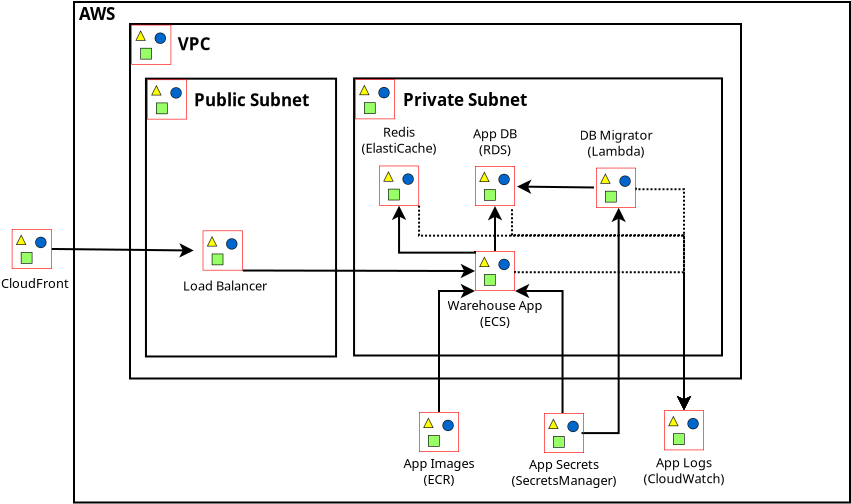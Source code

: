 <?xml version="1.0" encoding="UTF-8"?>
<dia:diagram xmlns:dia="http://www.lysator.liu.se/~alla/dia/">
  <dia:layer name="Background" visible="true" active="true">
    <dia:group>
      <dia:object type="Standard - Box" version="0" id="O0">
        <dia:attribute name="obj_pos">
          <dia:point val="14.847,-66.545"/>
        </dia:attribute>
        <dia:attribute name="obj_bb">
          <dia:rectangle val="14.797,-66.595;53.697,-41.47"/>
        </dia:attribute>
        <dia:attribute name="elem_corner">
          <dia:point val="14.847,-66.545"/>
        </dia:attribute>
        <dia:attribute name="elem_width">
          <dia:real val="38.8"/>
        </dia:attribute>
        <dia:attribute name="elem_height">
          <dia:real val="25.025"/>
        </dia:attribute>
        <dia:attribute name="show_background">
          <dia:boolean val="true"/>
        </dia:attribute>
      </dia:object>
      <dia:object type="Standard - Text" version="1" id="O1">
        <dia:attribute name="obj_pos">
          <dia:point val="15.097,-65.645"/>
        </dia:attribute>
        <dia:attribute name="obj_bb">
          <dia:rectangle val="15.097,-66.493;17.085,-65.47"/>
        </dia:attribute>
        <dia:attribute name="text">
          <dia:composite type="text">
            <dia:attribute name="string">
              <dia:string>#AWS#</dia:string>
            </dia:attribute>
            <dia:attribute name="font">
              <dia:font family="sans" style="80" name="Helvetica-Bold"/>
            </dia:attribute>
            <dia:attribute name="height">
              <dia:real val="1.058"/>
            </dia:attribute>
            <dia:attribute name="pos">
              <dia:point val="15.097,-65.645"/>
            </dia:attribute>
            <dia:attribute name="color">
              <dia:color val="#000000"/>
            </dia:attribute>
            <dia:attribute name="alignment">
              <dia:enum val="0"/>
            </dia:attribute>
          </dia:composite>
        </dia:attribute>
        <dia:attribute name="valign">
          <dia:enum val="3"/>
        </dia:attribute>
      </dia:object>
    </dia:group>
    <dia:group>
      <dia:object type="Standard - Box" version="0" id="O2">
        <dia:attribute name="obj_pos">
          <dia:point val="17.647,-65.445"/>
        </dia:attribute>
        <dia:attribute name="obj_bb">
          <dia:rectangle val="17.597,-65.495;48.247,-47.67"/>
        </dia:attribute>
        <dia:attribute name="elem_corner">
          <dia:point val="17.647,-65.445"/>
        </dia:attribute>
        <dia:attribute name="elem_width">
          <dia:real val="30.55"/>
        </dia:attribute>
        <dia:attribute name="elem_height">
          <dia:real val="17.725"/>
        </dia:attribute>
        <dia:attribute name="show_background">
          <dia:boolean val="true"/>
        </dia:attribute>
      </dia:object>
      <dia:group>
        <dia:object type="Standard - Image" version="0" id="O3">
          <dia:attribute name="obj_pos">
            <dia:point val="17.709,-65.407"/>
          </dia:attribute>
          <dia:attribute name="obj_bb">
            <dia:rectangle val="17.659,-65.457;19.759,-63.357"/>
          </dia:attribute>
          <dia:attribute name="elem_corner">
            <dia:point val="17.709,-65.407"/>
          </dia:attribute>
          <dia:attribute name="elem_width">
            <dia:real val="2"/>
          </dia:attribute>
          <dia:attribute name="elem_height">
            <dia:real val="2"/>
          </dia:attribute>
          <dia:attribute name="draw_border">
            <dia:boolean val="false"/>
          </dia:attribute>
          <dia:attribute name="keep_aspect">
            <dia:boolean val="true"/>
          </dia:attribute>
          <dia:attribute name="file">
            <dia:string>#Virtual-private-cloud-VPC_32.png#</dia:string>
          </dia:attribute>
        </dia:object>
        <dia:object type="Standard - Text" version="1" id="O4">
          <dia:attribute name="obj_pos">
            <dia:point val="20.034,-64.132"/>
          </dia:attribute>
          <dia:attribute name="obj_bb">
            <dia:rectangle val="20.034,-64.979;21.729,-63.957"/>
          </dia:attribute>
          <dia:attribute name="text">
            <dia:composite type="text">
              <dia:attribute name="string">
                <dia:string>#VPC#</dia:string>
              </dia:attribute>
              <dia:attribute name="font">
                <dia:font family="sans" style="80" name="Helvetica-Bold"/>
              </dia:attribute>
              <dia:attribute name="height">
                <dia:real val="1.058"/>
              </dia:attribute>
              <dia:attribute name="pos">
                <dia:point val="20.034,-64.132"/>
              </dia:attribute>
              <dia:attribute name="color">
                <dia:color val="#000000"/>
              </dia:attribute>
              <dia:attribute name="alignment">
                <dia:enum val="0"/>
              </dia:attribute>
            </dia:composite>
          </dia:attribute>
          <dia:attribute name="valign">
            <dia:enum val="3"/>
          </dia:attribute>
        </dia:object>
      </dia:group>
    </dia:group>
    <dia:object type="Standard - Text" version="1" id="O5">
      <dia:attribute name="obj_pos">
        <dia:point val="2.6,-5.6"/>
      </dia:attribute>
      <dia:attribute name="obj_bb">
        <dia:rectangle val="2.6,-6.24;2.6,-5.468"/>
      </dia:attribute>
      <dia:attribute name="text">
        <dia:composite type="text">
          <dia:attribute name="string">
            <dia:string>##</dia:string>
          </dia:attribute>
          <dia:attribute name="font">
            <dia:font family="sans" style="0" name="Helvetica"/>
          </dia:attribute>
          <dia:attribute name="height">
            <dia:real val="0.8"/>
          </dia:attribute>
          <dia:attribute name="pos">
            <dia:point val="2.6,-5.6"/>
          </dia:attribute>
          <dia:attribute name="color">
            <dia:color val="#000000"/>
          </dia:attribute>
          <dia:attribute name="alignment">
            <dia:enum val="0"/>
          </dia:attribute>
        </dia:composite>
      </dia:attribute>
      <dia:attribute name="valign">
        <dia:enum val="3"/>
      </dia:attribute>
    </dia:object>
    <dia:object type="Standard - Line" version="0" id="O6">
      <dia:attribute name="obj_pos">
        <dia:point val="35.897,-54.095"/>
      </dia:attribute>
      <dia:attribute name="obj_bb">
        <dia:rectangle val="35.535,-56.357;36.259,-54.045"/>
      </dia:attribute>
      <dia:attribute name="conn_endpoints">
        <dia:point val="35.897,-54.095"/>
        <dia:point val="35.897,-56.245"/>
      </dia:attribute>
      <dia:attribute name="numcp">
        <dia:int val="1"/>
      </dia:attribute>
      <dia:attribute name="end_arrow">
        <dia:enum val="22"/>
      </dia:attribute>
      <dia:attribute name="end_arrow_length">
        <dia:real val="0.5"/>
      </dia:attribute>
      <dia:attribute name="end_arrow_width">
        <dia:real val="0.5"/>
      </dia:attribute>
      <dia:connections>
        <dia:connection handle="0" to="O15" connection="1"/>
        <dia:connection handle="1" to="O34" connection="8"/>
      </dia:connections>
    </dia:object>
    <dia:object type="Flowchart - Box" version="0" id="O7">
      <dia:attribute name="obj_pos">
        <dia:point val="18.445,-62.712"/>
      </dia:attribute>
      <dia:attribute name="obj_bb">
        <dia:rectangle val="18.395,-62.761;28,-48.77"/>
      </dia:attribute>
      <dia:attribute name="elem_corner">
        <dia:point val="18.445,-62.712"/>
      </dia:attribute>
      <dia:attribute name="elem_width">
        <dia:real val="9.505"/>
      </dia:attribute>
      <dia:attribute name="elem_height">
        <dia:real val="13.891"/>
      </dia:attribute>
      <dia:attribute name="show_background">
        <dia:boolean val="true"/>
      </dia:attribute>
      <dia:attribute name="padding">
        <dia:real val="0.5"/>
      </dia:attribute>
      <dia:attribute name="text">
        <dia:composite type="text">
          <dia:attribute name="string">
            <dia:string>##</dia:string>
          </dia:attribute>
          <dia:attribute name="font">
            <dia:font family="sans" style="0" name="Helvetica"/>
          </dia:attribute>
          <dia:attribute name="height">
            <dia:real val="0.8"/>
          </dia:attribute>
          <dia:attribute name="pos">
            <dia:point val="23.197,-55.526"/>
          </dia:attribute>
          <dia:attribute name="color">
            <dia:color val="#000000"/>
          </dia:attribute>
          <dia:attribute name="alignment">
            <dia:enum val="1"/>
          </dia:attribute>
        </dia:composite>
      </dia:attribute>
    </dia:object>
    <dia:group>
      <dia:object type="Standard - Image" version="0" id="O8">
        <dia:attribute name="obj_pos">
          <dia:point val="18.497,-62.672"/>
        </dia:attribute>
        <dia:attribute name="obj_bb">
          <dia:rectangle val="18.447,-62.721;20.547,-60.621"/>
        </dia:attribute>
        <dia:attribute name="elem_corner">
          <dia:point val="18.497,-62.672"/>
        </dia:attribute>
        <dia:attribute name="elem_width">
          <dia:real val="2"/>
        </dia:attribute>
        <dia:attribute name="elem_height">
          <dia:real val="2"/>
        </dia:attribute>
        <dia:attribute name="draw_border">
          <dia:boolean val="false"/>
        </dia:attribute>
        <dia:attribute name="keep_aspect">
          <dia:boolean val="true"/>
        </dia:attribute>
        <dia:attribute name="file">
          <dia:string>#Public-subnet_32.png#</dia:string>
        </dia:attribute>
      </dia:object>
      <dia:object type="Standard - Text" version="1" id="O9">
        <dia:attribute name="obj_pos">
          <dia:point val="20.847,-61.335"/>
        </dia:attribute>
        <dia:attribute name="obj_bb">
          <dia:rectangle val="20.847,-62.183;26.7,-61.16"/>
        </dia:attribute>
        <dia:attribute name="text">
          <dia:composite type="text">
            <dia:attribute name="string">
              <dia:string>#Public Subnet#</dia:string>
            </dia:attribute>
            <dia:attribute name="font">
              <dia:font family="sans" style="80" name="Helvetica-Bold"/>
            </dia:attribute>
            <dia:attribute name="height">
              <dia:real val="1.058"/>
            </dia:attribute>
            <dia:attribute name="pos">
              <dia:point val="20.847,-61.335"/>
            </dia:attribute>
            <dia:attribute name="color">
              <dia:color val="#000000"/>
            </dia:attribute>
            <dia:attribute name="alignment">
              <dia:enum val="0"/>
            </dia:attribute>
          </dia:composite>
        </dia:attribute>
        <dia:attribute name="valign">
          <dia:enum val="3"/>
        </dia:attribute>
      </dia:object>
    </dia:group>
    <dia:object type="Flowchart - Box" version="0" id="O10">
      <dia:attribute name="obj_pos">
        <dia:point val="28.85,-62.725"/>
      </dia:attribute>
      <dia:attribute name="obj_bb">
        <dia:rectangle val="28.8,-62.775;47.297,-48.82"/>
      </dia:attribute>
      <dia:attribute name="elem_corner">
        <dia:point val="28.85,-62.725"/>
      </dia:attribute>
      <dia:attribute name="elem_width">
        <dia:real val="18.397"/>
      </dia:attribute>
      <dia:attribute name="elem_height">
        <dia:real val="13.855"/>
      </dia:attribute>
      <dia:attribute name="show_background">
        <dia:boolean val="true"/>
      </dia:attribute>
      <dia:attribute name="padding">
        <dia:real val="0.5"/>
      </dia:attribute>
      <dia:attribute name="text">
        <dia:composite type="text">
          <dia:attribute name="string">
            <dia:string>##</dia:string>
          </dia:attribute>
          <dia:attribute name="font">
            <dia:font family="sans" style="0" name="Helvetica"/>
          </dia:attribute>
          <dia:attribute name="height">
            <dia:real val="0.8"/>
          </dia:attribute>
          <dia:attribute name="pos">
            <dia:point val="38.049,-55.558"/>
          </dia:attribute>
          <dia:attribute name="color">
            <dia:color val="#000000"/>
          </dia:attribute>
          <dia:attribute name="alignment">
            <dia:enum val="1"/>
          </dia:attribute>
        </dia:composite>
      </dia:attribute>
    </dia:object>
    <dia:group>
      <dia:object type="Standard - Image" version="0" id="O11">
        <dia:attribute name="obj_pos">
          <dia:point val="28.895,-62.685"/>
        </dia:attribute>
        <dia:attribute name="obj_bb">
          <dia:rectangle val="28.845,-62.735;30.945,-60.635"/>
        </dia:attribute>
        <dia:attribute name="elem_corner">
          <dia:point val="28.895,-62.685"/>
        </dia:attribute>
        <dia:attribute name="elem_width">
          <dia:real val="2"/>
        </dia:attribute>
        <dia:attribute name="elem_height">
          <dia:real val="2"/>
        </dia:attribute>
        <dia:attribute name="draw_border">
          <dia:boolean val="false"/>
        </dia:attribute>
        <dia:attribute name="keep_aspect">
          <dia:boolean val="true"/>
        </dia:attribute>
        <dia:attribute name="file">
          <dia:string>#Private-subnet_32.png#</dia:string>
        </dia:attribute>
      </dia:object>
      <dia:object type="Standard - Text" version="1" id="O12">
        <dia:attribute name="obj_pos">
          <dia:point val="31.297,-61.349"/>
        </dia:attribute>
        <dia:attribute name="obj_bb">
          <dia:rectangle val="31.297,-62.197;37.59,-61.174"/>
        </dia:attribute>
        <dia:attribute name="text">
          <dia:composite type="text">
            <dia:attribute name="string">
              <dia:string>#Private Subnet#</dia:string>
            </dia:attribute>
            <dia:attribute name="font">
              <dia:font family="sans" style="80" name="Helvetica-Bold"/>
            </dia:attribute>
            <dia:attribute name="height">
              <dia:real val="1.058"/>
            </dia:attribute>
            <dia:attribute name="pos">
              <dia:point val="31.297,-61.349"/>
            </dia:attribute>
            <dia:attribute name="color">
              <dia:color val="#000000"/>
            </dia:attribute>
            <dia:attribute name="alignment">
              <dia:enum val="0"/>
            </dia:attribute>
          </dia:composite>
        </dia:attribute>
        <dia:attribute name="valign">
          <dia:enum val="3"/>
        </dia:attribute>
      </dia:object>
    </dia:group>
    <dia:group>
      <dia:object type="Standard - Image" version="0" id="O13">
        <dia:attribute name="obj_pos">
          <dia:point val="21.282,-55.12"/>
        </dia:attribute>
        <dia:attribute name="obj_bb">
          <dia:rectangle val="21.232,-55.17;23.332,-53.07"/>
        </dia:attribute>
        <dia:attribute name="elem_corner">
          <dia:point val="21.282,-55.12"/>
        </dia:attribute>
        <dia:attribute name="elem_width">
          <dia:real val="2"/>
        </dia:attribute>
        <dia:attribute name="elem_height">
          <dia:real val="2"/>
        </dia:attribute>
        <dia:attribute name="draw_border">
          <dia:boolean val="false"/>
        </dia:attribute>
        <dia:attribute name="keep_aspect">
          <dia:boolean val="true"/>
        </dia:attribute>
        <dia:attribute name="file">
          <dia:string>#Res_Elastic-Load-Balancing_Network-Load-Balancer_48.png#</dia:string>
        </dia:attribute>
      </dia:object>
      <dia:object type="Standard - Text" version="1" id="O14">
        <dia:attribute name="obj_pos">
          <dia:point val="20.297,-52.12"/>
        </dia:attribute>
        <dia:attribute name="obj_bb">
          <dia:rectangle val="20.297,-52.76;24.267,-51.988"/>
        </dia:attribute>
        <dia:attribute name="text">
          <dia:composite type="text">
            <dia:attribute name="string">
              <dia:string>#Load Balancer#</dia:string>
            </dia:attribute>
            <dia:attribute name="font">
              <dia:font family="sans" style="0" name="Helvetica"/>
            </dia:attribute>
            <dia:attribute name="height">
              <dia:real val="0.8"/>
            </dia:attribute>
            <dia:attribute name="pos">
              <dia:point val="20.297,-52.12"/>
            </dia:attribute>
            <dia:attribute name="color">
              <dia:color val="#000000"/>
            </dia:attribute>
            <dia:attribute name="alignment">
              <dia:enum val="0"/>
            </dia:attribute>
          </dia:composite>
        </dia:attribute>
        <dia:attribute name="valign">
          <dia:enum val="3"/>
        </dia:attribute>
      </dia:object>
    </dia:group>
    <dia:group>
      <dia:object type="Standard - Image" version="0" id="O15">
        <dia:attribute name="obj_pos">
          <dia:point val="34.897,-54.095"/>
        </dia:attribute>
        <dia:attribute name="obj_bb">
          <dia:rectangle val="34.847,-54.145;36.947,-52.045"/>
        </dia:attribute>
        <dia:attribute name="elem_corner">
          <dia:point val="34.897,-54.095"/>
        </dia:attribute>
        <dia:attribute name="elem_width">
          <dia:real val="2"/>
        </dia:attribute>
        <dia:attribute name="elem_height">
          <dia:real val="2"/>
        </dia:attribute>
        <dia:attribute name="draw_border">
          <dia:boolean val="false"/>
        </dia:attribute>
        <dia:attribute name="keep_aspect">
          <dia:boolean val="true"/>
        </dia:attribute>
        <dia:attribute name="file">
          <dia:string>#Arch_Amazon-Elastic-Container-Service_48.png#</dia:string>
        </dia:attribute>
      </dia:object>
      <dia:object type="Standard - Text" version="1" id="O16">
        <dia:attribute name="obj_pos">
          <dia:point val="35.897,-51.145"/>
        </dia:attribute>
        <dia:attribute name="obj_bb">
          <dia:rectangle val="33.667,-51.785;38.127,-50.213"/>
        </dia:attribute>
        <dia:attribute name="text">
          <dia:composite type="text">
            <dia:attribute name="string">
              <dia:string>#Warehouse App
(ECS)#</dia:string>
            </dia:attribute>
            <dia:attribute name="font">
              <dia:font family="sans" style="0" name="Helvetica"/>
            </dia:attribute>
            <dia:attribute name="height">
              <dia:real val="0.8"/>
            </dia:attribute>
            <dia:attribute name="pos">
              <dia:point val="35.897,-51.145"/>
            </dia:attribute>
            <dia:attribute name="color">
              <dia:color val="#000000"/>
            </dia:attribute>
            <dia:attribute name="alignment">
              <dia:enum val="1"/>
            </dia:attribute>
          </dia:composite>
        </dia:attribute>
        <dia:attribute name="valign">
          <dia:enum val="3"/>
        </dia:attribute>
      </dia:object>
    </dia:group>
    <dia:object type="Standard - ZigZagLine" version="1" id="O17">
      <dia:attribute name="obj_pos">
        <dia:point val="33.097,-46.045"/>
      </dia:attribute>
      <dia:attribute name="obj_bb">
        <dia:rectangle val="33.047,-52.457;35.009,-45.995"/>
      </dia:attribute>
      <dia:attribute name="orth_points">
        <dia:point val="33.097,-46.045"/>
        <dia:point val="33.097,-52.095"/>
        <dia:point val="34.897,-52.095"/>
        <dia:point val="34.897,-52.095"/>
      </dia:attribute>
      <dia:attribute name="orth_orient">
        <dia:enum val="1"/>
        <dia:enum val="0"/>
        <dia:enum val="1"/>
      </dia:attribute>
      <dia:attribute name="autorouting">
        <dia:boolean val="false"/>
      </dia:attribute>
      <dia:attribute name="end_arrow">
        <dia:enum val="22"/>
      </dia:attribute>
      <dia:attribute name="end_arrow_length">
        <dia:real val="0.5"/>
      </dia:attribute>
      <dia:attribute name="end_arrow_width">
        <dia:real val="0.5"/>
      </dia:attribute>
    </dia:object>
    <dia:object type="Standard - ZigZagLine" version="1" id="O18">
      <dia:attribute name="obj_pos">
        <dia:point val="39.274,-45.995"/>
      </dia:attribute>
      <dia:attribute name="obj_bb">
        <dia:rectangle val="36.285,-52.457;39.324,-45.945"/>
      </dia:attribute>
      <dia:attribute name="orth_points">
        <dia:point val="39.274,-45.995"/>
        <dia:point val="39.274,-52.095"/>
        <dia:point val="36.897,-52.095"/>
        <dia:point val="36.897,-52.095"/>
      </dia:attribute>
      <dia:attribute name="orth_orient">
        <dia:enum val="1"/>
        <dia:enum val="0"/>
        <dia:enum val="1"/>
      </dia:attribute>
      <dia:attribute name="autorouting">
        <dia:boolean val="false"/>
      </dia:attribute>
      <dia:attribute name="end_arrow">
        <dia:enum val="22"/>
      </dia:attribute>
      <dia:attribute name="end_arrow_length">
        <dia:real val="0.5"/>
      </dia:attribute>
      <dia:attribute name="end_arrow_width">
        <dia:real val="0.5"/>
      </dia:attribute>
    </dia:object>
    <dia:object type="Standard - Line" version="0" id="O19">
      <dia:attribute name="obj_pos">
        <dia:point val="23.282,-53.12"/>
      </dia:attribute>
      <dia:attribute name="obj_bb">
        <dia:rectangle val="23.232,-53.458;35.009,-52.735"/>
      </dia:attribute>
      <dia:attribute name="conn_endpoints">
        <dia:point val="23.282,-53.12"/>
        <dia:point val="34.897,-53.095"/>
      </dia:attribute>
      <dia:attribute name="numcp">
        <dia:int val="1"/>
      </dia:attribute>
      <dia:attribute name="end_arrow">
        <dia:enum val="22"/>
      </dia:attribute>
      <dia:attribute name="end_arrow_length">
        <dia:real val="0.5"/>
      </dia:attribute>
      <dia:attribute name="end_arrow_width">
        <dia:real val="0.5"/>
      </dia:attribute>
      <dia:connections>
        <dia:connection handle="0" to="O13" connection="7"/>
        <dia:connection handle="1" to="O15" connection="3"/>
      </dia:connections>
    </dia:object>
    <dia:group>
      <dia:object type="Standard - Image" version="0" id="O20">
        <dia:attribute name="obj_pos">
          <dia:point val="11.736,-55.195"/>
        </dia:attribute>
        <dia:attribute name="obj_bb">
          <dia:rectangle val="11.686,-55.245;13.786,-53.145"/>
        </dia:attribute>
        <dia:attribute name="elem_corner">
          <dia:point val="11.736,-55.195"/>
        </dia:attribute>
        <dia:attribute name="elem_width">
          <dia:real val="2"/>
        </dia:attribute>
        <dia:attribute name="elem_height">
          <dia:real val="2"/>
        </dia:attribute>
        <dia:attribute name="draw_border">
          <dia:boolean val="false"/>
        </dia:attribute>
        <dia:attribute name="keep_aspect">
          <dia:boolean val="true"/>
        </dia:attribute>
        <dia:attribute name="file">
          <dia:string>#Arch_Amazon-CloudFront_32.png#</dia:string>
        </dia:attribute>
      </dia:object>
      <dia:object type="Standard - Text" version="1" id="O21">
        <dia:attribute name="obj_pos">
          <dia:point val="11.197,-52.245"/>
        </dia:attribute>
        <dia:attribute name="obj_bb">
          <dia:rectangle val="11.197,-52.885;14.275,-52.113"/>
        </dia:attribute>
        <dia:attribute name="text">
          <dia:composite type="text">
            <dia:attribute name="string">
              <dia:string>#CloudFront#</dia:string>
            </dia:attribute>
            <dia:attribute name="font">
              <dia:font family="sans" style="0" name="Helvetica"/>
            </dia:attribute>
            <dia:attribute name="height">
              <dia:real val="0.8"/>
            </dia:attribute>
            <dia:attribute name="pos">
              <dia:point val="11.197,-52.245"/>
            </dia:attribute>
            <dia:attribute name="color">
              <dia:color val="#000000"/>
            </dia:attribute>
            <dia:attribute name="alignment">
              <dia:enum val="0"/>
            </dia:attribute>
          </dia:composite>
        </dia:attribute>
        <dia:attribute name="valign">
          <dia:enum val="3"/>
        </dia:attribute>
      </dia:object>
    </dia:group>
    <dia:object type="Standard - Line" version="0" id="O22">
      <dia:attribute name="obj_pos">
        <dia:point val="13.736,-54.195"/>
      </dia:attribute>
      <dia:attribute name="obj_bb">
        <dia:rectangle val="13.685,-54.489;20.944,-53.765"/>
      </dia:attribute>
      <dia:attribute name="conn_endpoints">
        <dia:point val="13.736,-54.195"/>
        <dia:point val="20.832,-54.12"/>
      </dia:attribute>
      <dia:attribute name="numcp">
        <dia:int val="1"/>
      </dia:attribute>
      <dia:attribute name="end_arrow">
        <dia:enum val="22"/>
      </dia:attribute>
      <dia:attribute name="end_arrow_length">
        <dia:real val="0.5"/>
      </dia:attribute>
      <dia:attribute name="end_arrow_width">
        <dia:real val="0.5"/>
      </dia:attribute>
    </dia:object>
    <dia:object type="Standard - Line" version="0" id="O23">
      <dia:attribute name="obj_pos">
        <dia:point val="40.847,-57.271"/>
      </dia:attribute>
      <dia:attribute name="obj_bb">
        <dia:rectangle val="36.885,-57.671;40.898,-56.948"/>
      </dia:attribute>
      <dia:attribute name="conn_endpoints">
        <dia:point val="40.847,-57.271"/>
        <dia:point val="36.997,-57.317"/>
      </dia:attribute>
      <dia:attribute name="numcp">
        <dia:int val="1"/>
      </dia:attribute>
      <dia:attribute name="end_arrow">
        <dia:enum val="22"/>
      </dia:attribute>
      <dia:attribute name="end_arrow_length">
        <dia:real val="0.5"/>
      </dia:attribute>
      <dia:attribute name="end_arrow_width">
        <dia:real val="0.5"/>
      </dia:attribute>
    </dia:object>
    <dia:object type="Standard - ZigZagLine" version="1" id="O24">
      <dia:attribute name="obj_pos">
        <dia:point val="40.274,-44.995"/>
      </dia:attribute>
      <dia:attribute name="obj_bb">
        <dia:rectangle val="40.224,-56.37;42.442,-44.94"/>
      </dia:attribute>
      <dia:attribute name="orth_points">
        <dia:point val="40.274,-44.995"/>
        <dia:point val="40.274,-44.99"/>
        <dia:point val="42.08,-44.99"/>
        <dia:point val="42.08,-56.258"/>
      </dia:attribute>
      <dia:attribute name="orth_orient">
        <dia:enum val="1"/>
        <dia:enum val="0"/>
        <dia:enum val="1"/>
      </dia:attribute>
      <dia:attribute name="autorouting">
        <dia:boolean val="false"/>
      </dia:attribute>
      <dia:attribute name="end_arrow">
        <dia:enum val="22"/>
      </dia:attribute>
      <dia:attribute name="end_arrow_length">
        <dia:real val="0.5"/>
      </dia:attribute>
      <dia:attribute name="end_arrow_width">
        <dia:real val="0.5"/>
      </dia:attribute>
    </dia:object>
    <dia:object type="Standard - Line" version="0" id="O25">
      <dia:attribute name="obj_pos">
        <dia:point val="35.897,-54.095"/>
      </dia:attribute>
      <dia:attribute name="obj_bb">
        <dia:rectangle val="35.535,-56.457;36.259,-54.045"/>
      </dia:attribute>
      <dia:attribute name="conn_endpoints">
        <dia:point val="35.897,-54.095"/>
        <dia:point val="35.897,-56.345"/>
      </dia:attribute>
      <dia:attribute name="numcp">
        <dia:int val="1"/>
      </dia:attribute>
      <dia:attribute name="end_arrow">
        <dia:enum val="22"/>
      </dia:attribute>
      <dia:attribute name="end_arrow_length">
        <dia:real val="0.5"/>
      </dia:attribute>
      <dia:attribute name="end_arrow_width">
        <dia:real val="0.5"/>
      </dia:attribute>
      <dia:connections>
        <dia:connection handle="1" to="O34" connection="6"/>
      </dia:connections>
    </dia:object>
    <dia:group>
      <dia:object type="Standard - Image" version="0" id="O26">
        <dia:attribute name="obj_pos">
          <dia:point val="44.347,-46.133"/>
        </dia:attribute>
        <dia:attribute name="obj_bb">
          <dia:rectangle val="44.297,-46.183;46.397,-44.083"/>
        </dia:attribute>
        <dia:attribute name="elem_corner">
          <dia:point val="44.347,-46.133"/>
        </dia:attribute>
        <dia:attribute name="elem_width">
          <dia:real val="2"/>
        </dia:attribute>
        <dia:attribute name="elem_height">
          <dia:real val="2"/>
        </dia:attribute>
        <dia:attribute name="draw_border">
          <dia:boolean val="false"/>
        </dia:attribute>
        <dia:attribute name="keep_aspect">
          <dia:boolean val="true"/>
        </dia:attribute>
        <dia:attribute name="file">
          <dia:string>#Arch_Amazon-CloudWatch_32.png#</dia:string>
        </dia:attribute>
      </dia:object>
      <dia:object type="Standard - Text" version="1" id="O27">
        <dia:attribute name="obj_pos">
          <dia:point val="45.347,-43.283"/>
        </dia:attribute>
        <dia:attribute name="obj_bb">
          <dia:rectangle val="43.416,-43.923;47.279,-42.35"/>
        </dia:attribute>
        <dia:attribute name="text">
          <dia:composite type="text">
            <dia:attribute name="string">
              <dia:string>#App Logs
(CloudWatch)#</dia:string>
            </dia:attribute>
            <dia:attribute name="font">
              <dia:font family="sans" style="0" name="Helvetica"/>
            </dia:attribute>
            <dia:attribute name="height">
              <dia:real val="0.8"/>
            </dia:attribute>
            <dia:attribute name="pos">
              <dia:point val="45.347,-43.283"/>
            </dia:attribute>
            <dia:attribute name="color">
              <dia:color val="#000000"/>
            </dia:attribute>
            <dia:attribute name="alignment">
              <dia:enum val="1"/>
            </dia:attribute>
          </dia:composite>
        </dia:attribute>
        <dia:attribute name="valign">
          <dia:enum val="3"/>
        </dia:attribute>
      </dia:object>
    </dia:group>
    <dia:group>
      <dia:object type="Standard - Image" version="0" id="O28">
        <dia:attribute name="obj_pos">
          <dia:point val="32.097,-46.045"/>
        </dia:attribute>
        <dia:attribute name="obj_bb">
          <dia:rectangle val="32.047,-46.095;34.147,-43.995"/>
        </dia:attribute>
        <dia:attribute name="elem_corner">
          <dia:point val="32.097,-46.045"/>
        </dia:attribute>
        <dia:attribute name="elem_width">
          <dia:real val="2"/>
        </dia:attribute>
        <dia:attribute name="elem_height">
          <dia:real val="2"/>
        </dia:attribute>
        <dia:attribute name="draw_border">
          <dia:boolean val="false"/>
        </dia:attribute>
        <dia:attribute name="keep_aspect">
          <dia:boolean val="true"/>
        </dia:attribute>
        <dia:attribute name="file">
          <dia:string>#Arch_Amazon-Elastic-Container-Registry_48.png#</dia:string>
        </dia:attribute>
      </dia:object>
      <dia:object type="Standard - Text" version="1" id="O29">
        <dia:attribute name="obj_pos">
          <dia:point val="33.097,-43.245"/>
        </dia:attribute>
        <dia:attribute name="obj_bb">
          <dia:rectangle val="31.405,-43.885;34.79,-42.313"/>
        </dia:attribute>
        <dia:attribute name="text">
          <dia:composite type="text">
            <dia:attribute name="string">
              <dia:string>#App Images
(ECR)#</dia:string>
            </dia:attribute>
            <dia:attribute name="font">
              <dia:font family="sans" style="0" name="Helvetica"/>
            </dia:attribute>
            <dia:attribute name="height">
              <dia:real val="0.8"/>
            </dia:attribute>
            <dia:attribute name="pos">
              <dia:point val="33.097,-43.245"/>
            </dia:attribute>
            <dia:attribute name="color">
              <dia:color val="#000000"/>
            </dia:attribute>
            <dia:attribute name="alignment">
              <dia:enum val="1"/>
            </dia:attribute>
          </dia:composite>
        </dia:attribute>
        <dia:attribute name="valign">
          <dia:enum val="3"/>
        </dia:attribute>
      </dia:object>
    </dia:group>
    <dia:group>
      <dia:object type="Standard - Image" version="0" id="O30">
        <dia:attribute name="obj_pos">
          <dia:point val="38.347,-45.995"/>
        </dia:attribute>
        <dia:attribute name="obj_bb">
          <dia:rectangle val="38.297,-46.045;40.397,-43.945"/>
        </dia:attribute>
        <dia:attribute name="elem_corner">
          <dia:point val="38.347,-45.995"/>
        </dia:attribute>
        <dia:attribute name="elem_width">
          <dia:real val="2"/>
        </dia:attribute>
        <dia:attribute name="elem_height">
          <dia:real val="2"/>
        </dia:attribute>
        <dia:attribute name="draw_border">
          <dia:boolean val="false"/>
        </dia:attribute>
        <dia:attribute name="keep_aspect">
          <dia:boolean val="true"/>
        </dia:attribute>
        <dia:attribute name="file">
          <dia:string>#Arch_AWS-Secrets-Manager_32.png#</dia:string>
        </dia:attribute>
      </dia:object>
      <dia:object type="Standard - Text" version="1" id="O31">
        <dia:attribute name="obj_pos">
          <dia:point val="39.347,-43.195"/>
        </dia:attribute>
        <dia:attribute name="obj_bb">
          <dia:rectangle val="36.852,-43.835;41.842,-42.263"/>
        </dia:attribute>
        <dia:attribute name="text">
          <dia:composite type="text">
            <dia:attribute name="string">
              <dia:string>#App Secrets
(SecretsManager)#</dia:string>
            </dia:attribute>
            <dia:attribute name="font">
              <dia:font family="sans" style="0" name="Helvetica"/>
            </dia:attribute>
            <dia:attribute name="height">
              <dia:real val="0.8"/>
            </dia:attribute>
            <dia:attribute name="pos">
              <dia:point val="39.347,-43.195"/>
            </dia:attribute>
            <dia:attribute name="color">
              <dia:color val="#000000"/>
            </dia:attribute>
            <dia:attribute name="alignment">
              <dia:enum val="1"/>
            </dia:attribute>
          </dia:composite>
        </dia:attribute>
        <dia:attribute name="valign">
          <dia:enum val="3"/>
        </dia:attribute>
      </dia:object>
    </dia:group>
    <dia:object type="Standard - ZigZagLine" version="1" id="O32">
      <dia:attribute name="obj_pos">
        <dia:point val="42.947,-57.258"/>
      </dia:attribute>
      <dia:attribute name="obj_bb">
        <dia:rectangle val="42.897,-57.308;45.709,-46.021"/>
      </dia:attribute>
      <dia:attribute name="orth_points">
        <dia:point val="42.947,-57.258"/>
        <dia:point val="42.947,-57.183"/>
        <dia:point val="45.347,-57.183"/>
        <dia:point val="45.347,-46.133"/>
      </dia:attribute>
      <dia:attribute name="orth_orient">
        <dia:enum val="1"/>
        <dia:enum val="0"/>
        <dia:enum val="1"/>
      </dia:attribute>
      <dia:attribute name="autorouting">
        <dia:boolean val="false"/>
      </dia:attribute>
      <dia:attribute name="line_style">
        <dia:enum val="4"/>
      </dia:attribute>
      <dia:attribute name="end_arrow">
        <dia:enum val="22"/>
      </dia:attribute>
      <dia:attribute name="end_arrow_length">
        <dia:real val="0.5"/>
      </dia:attribute>
      <dia:attribute name="end_arrow_width">
        <dia:real val="0.5"/>
      </dia:attribute>
    </dia:object>
    <dia:object type="Standard - ZigZagLine" version="1" id="O33">
      <dia:attribute name="obj_pos">
        <dia:point val="36.897,-53.095"/>
      </dia:attribute>
      <dia:attribute name="obj_bb">
        <dia:rectangle val="36.847,-53.145;45.709,-46.021"/>
      </dia:attribute>
      <dia:attribute name="orth_points">
        <dia:point val="36.897,-53.095"/>
        <dia:point val="36.897,-53.033"/>
        <dia:point val="45.347,-53.033"/>
        <dia:point val="45.347,-46.133"/>
      </dia:attribute>
      <dia:attribute name="orth_orient">
        <dia:enum val="1"/>
        <dia:enum val="0"/>
        <dia:enum val="1"/>
      </dia:attribute>
      <dia:attribute name="autorouting">
        <dia:boolean val="false"/>
      </dia:attribute>
      <dia:attribute name="line_style">
        <dia:enum val="4"/>
      </dia:attribute>
      <dia:attribute name="end_arrow">
        <dia:enum val="22"/>
      </dia:attribute>
      <dia:attribute name="end_arrow_length">
        <dia:real val="0.5"/>
      </dia:attribute>
      <dia:attribute name="end_arrow_width">
        <dia:real val="0.5"/>
      </dia:attribute>
    </dia:object>
    <dia:group>
      <dia:object type="Standard - Image" version="0" id="O34">
        <dia:attribute name="obj_pos">
          <dia:point val="34.897,-58.345"/>
        </dia:attribute>
        <dia:attribute name="obj_bb">
          <dia:rectangle val="34.847,-58.395;36.947,-56.295"/>
        </dia:attribute>
        <dia:attribute name="elem_corner">
          <dia:point val="34.897,-58.345"/>
        </dia:attribute>
        <dia:attribute name="elem_width">
          <dia:real val="2"/>
        </dia:attribute>
        <dia:attribute name="elem_height">
          <dia:real val="2"/>
        </dia:attribute>
        <dia:attribute name="draw_border">
          <dia:boolean val="false"/>
        </dia:attribute>
        <dia:attribute name="keep_aspect">
          <dia:boolean val="true"/>
        </dia:attribute>
        <dia:attribute name="file">
          <dia:string>#Arch_Amazon-Aurora_48.png#</dia:string>
        </dia:attribute>
      </dia:object>
      <dia:object type="Standard - Text" version="1" id="O35">
        <dia:attribute name="obj_pos">
          <dia:point val="35.897,-59.73"/>
        </dia:attribute>
        <dia:attribute name="obj_bb">
          <dia:rectangle val="34.844,-60.37;36.951,-58.797"/>
        </dia:attribute>
        <dia:attribute name="text">
          <dia:composite type="text">
            <dia:attribute name="string">
              <dia:string>#App DB
(RDS)#</dia:string>
            </dia:attribute>
            <dia:attribute name="font">
              <dia:font family="sans" style="0" name="Helvetica"/>
            </dia:attribute>
            <dia:attribute name="height">
              <dia:real val="0.8"/>
            </dia:attribute>
            <dia:attribute name="pos">
              <dia:point val="35.897,-59.73"/>
            </dia:attribute>
            <dia:attribute name="color">
              <dia:color val="#000000"/>
            </dia:attribute>
            <dia:attribute name="alignment">
              <dia:enum val="1"/>
            </dia:attribute>
          </dia:composite>
        </dia:attribute>
        <dia:attribute name="valign">
          <dia:enum val="3"/>
        </dia:attribute>
      </dia:object>
    </dia:group>
    <dia:group>
      <dia:object type="Standard - Image" version="0" id="O36">
        <dia:attribute name="obj_pos">
          <dia:point val="40.947,-58.258"/>
        </dia:attribute>
        <dia:attribute name="obj_bb">
          <dia:rectangle val="40.897,-58.308;42.997,-56.208"/>
        </dia:attribute>
        <dia:attribute name="elem_corner">
          <dia:point val="40.947,-58.258"/>
        </dia:attribute>
        <dia:attribute name="elem_width">
          <dia:real val="2"/>
        </dia:attribute>
        <dia:attribute name="elem_height">
          <dia:real val="2"/>
        </dia:attribute>
        <dia:attribute name="draw_border">
          <dia:boolean val="false"/>
        </dia:attribute>
        <dia:attribute name="keep_aspect">
          <dia:boolean val="true"/>
        </dia:attribute>
        <dia:attribute name="file">
          <dia:string>#Arch_AWS-Lambda_32.png#</dia:string>
        </dia:attribute>
      </dia:object>
      <dia:object type="Standard - Text" version="1" id="O37">
        <dia:attribute name="obj_pos">
          <dia:point val="41.947,-59.658"/>
        </dia:attribute>
        <dia:attribute name="obj_bb">
          <dia:rectangle val="40.265,-60.298;43.63,-58.725"/>
        </dia:attribute>
        <dia:attribute name="text">
          <dia:composite type="text">
            <dia:attribute name="string">
              <dia:string>#DB Migrator
(Lambda)#</dia:string>
            </dia:attribute>
            <dia:attribute name="font">
              <dia:font family="sans" style="0" name="Helvetica"/>
            </dia:attribute>
            <dia:attribute name="height">
              <dia:real val="0.8"/>
            </dia:attribute>
            <dia:attribute name="pos">
              <dia:point val="41.947,-59.658"/>
            </dia:attribute>
            <dia:attribute name="color">
              <dia:color val="#000000"/>
            </dia:attribute>
            <dia:attribute name="alignment">
              <dia:enum val="1"/>
            </dia:attribute>
          </dia:composite>
        </dia:attribute>
        <dia:attribute name="valign">
          <dia:enum val="3"/>
        </dia:attribute>
      </dia:object>
    </dia:group>
    <dia:object type="Standard - ZigZagLine" version="1" id="O38">
      <dia:attribute name="obj_pos">
        <dia:point val="36.747,-56.183"/>
      </dia:attribute>
      <dia:attribute name="obj_bb">
        <dia:rectangle val="36.697,-56.233;45.709,-46.021"/>
      </dia:attribute>
      <dia:attribute name="orth_points">
        <dia:point val="36.747,-56.183"/>
        <dia:point val="36.747,-54.883"/>
        <dia:point val="45.347,-54.883"/>
        <dia:point val="45.347,-46.133"/>
      </dia:attribute>
      <dia:attribute name="orth_orient">
        <dia:enum val="1"/>
        <dia:enum val="0"/>
        <dia:enum val="1"/>
      </dia:attribute>
      <dia:attribute name="autorouting">
        <dia:boolean val="false"/>
      </dia:attribute>
      <dia:attribute name="line_style">
        <dia:enum val="4"/>
      </dia:attribute>
      <dia:attribute name="end_arrow">
        <dia:enum val="22"/>
      </dia:attribute>
      <dia:attribute name="end_arrow_length">
        <dia:real val="0.5"/>
      </dia:attribute>
      <dia:attribute name="end_arrow_width">
        <dia:real val="0.5"/>
      </dia:attribute>
    </dia:object>
    <dia:object type="Standard - ZigZagLine" version="1" id="O39">
      <dia:attribute name="obj_pos">
        <dia:point val="34.897,-54.095"/>
      </dia:attribute>
      <dia:attribute name="obj_bb">
        <dia:rectangle val="30.738,-56.474;34.947,-53.962"/>
      </dia:attribute>
      <dia:attribute name="orth_points">
        <dia:point val="34.897,-54.095"/>
        <dia:point val="34.897,-54.013"/>
        <dia:point val="31.1,-54.013"/>
        <dia:point val="31.1,-56.362"/>
      </dia:attribute>
      <dia:attribute name="orth_orient">
        <dia:enum val="1"/>
        <dia:enum val="0"/>
        <dia:enum val="1"/>
      </dia:attribute>
      <dia:attribute name="autorouting">
        <dia:boolean val="false"/>
      </dia:attribute>
      <dia:attribute name="end_arrow">
        <dia:enum val="22"/>
      </dia:attribute>
      <dia:attribute name="end_arrow_length">
        <dia:real val="0.5"/>
      </dia:attribute>
      <dia:attribute name="end_arrow_width">
        <dia:real val="0.5"/>
      </dia:attribute>
      <dia:connections>
        <dia:connection handle="0" to="O15" connection="0"/>
        <dia:connection handle="1" to="O41" connection="6"/>
      </dia:connections>
    </dia:object>
    <dia:object type="Standard - ZigZagLine" version="1" id="O40">
      <dia:attribute name="obj_pos">
        <dia:point val="32.1,-56.362"/>
      </dia:attribute>
      <dia:attribute name="obj_bb">
        <dia:rectangle val="32.05,-56.413;45.709,-46.021"/>
      </dia:attribute>
      <dia:attribute name="orth_points">
        <dia:point val="32.1,-56.362"/>
        <dia:point val="32.1,-54.862"/>
        <dia:point val="45.347,-54.862"/>
        <dia:point val="45.347,-46.133"/>
      </dia:attribute>
      <dia:attribute name="orth_orient">
        <dia:enum val="1"/>
        <dia:enum val="0"/>
        <dia:enum val="1"/>
      </dia:attribute>
      <dia:attribute name="autorouting">
        <dia:boolean val="false"/>
      </dia:attribute>
      <dia:attribute name="line_style">
        <dia:enum val="4"/>
      </dia:attribute>
      <dia:attribute name="end_arrow">
        <dia:enum val="22"/>
      </dia:attribute>
      <dia:attribute name="end_arrow_length">
        <dia:real val="0.5"/>
      </dia:attribute>
      <dia:attribute name="end_arrow_width">
        <dia:real val="0.5"/>
      </dia:attribute>
      <dia:connections>
        <dia:connection handle="0" to="O41" connection="7"/>
        <dia:connection handle="1" to="O26" connection="1"/>
      </dia:connections>
    </dia:object>
    <dia:group>
      <dia:object type="Standard - Image" version="0" id="O41">
        <dia:attribute name="obj_pos">
          <dia:point val="30.1,-58.362"/>
        </dia:attribute>
        <dia:attribute name="obj_bb">
          <dia:rectangle val="30.05,-58.413;32.15,-56.312"/>
        </dia:attribute>
        <dia:attribute name="elem_corner">
          <dia:point val="30.1,-58.362"/>
        </dia:attribute>
        <dia:attribute name="elem_width">
          <dia:real val="2"/>
        </dia:attribute>
        <dia:attribute name="elem_height">
          <dia:real val="2"/>
        </dia:attribute>
        <dia:attribute name="draw_border">
          <dia:boolean val="false"/>
        </dia:attribute>
        <dia:attribute name="keep_aspect">
          <dia:boolean val="true"/>
        </dia:attribute>
        <dia:attribute name="file">
          <dia:string>#Arch_Amazon-ElastiCache_32.png#</dia:string>
        </dia:attribute>
      </dia:object>
      <dia:object type="Standard - Text" version="1" id="O42">
        <dia:attribute name="obj_pos">
          <dia:point val="31.1,-59.812"/>
        </dia:attribute>
        <dia:attribute name="obj_bb">
          <dia:rectangle val="29.255,-60.453;32.945,-58.88"/>
        </dia:attribute>
        <dia:attribute name="text">
          <dia:composite type="text">
            <dia:attribute name="string">
              <dia:string>#Redis
(ElastiCache)#</dia:string>
            </dia:attribute>
            <dia:attribute name="font">
              <dia:font family="sans" style="0" name="Helvetica"/>
            </dia:attribute>
            <dia:attribute name="height">
              <dia:real val="0.8"/>
            </dia:attribute>
            <dia:attribute name="pos">
              <dia:point val="31.1,-59.812"/>
            </dia:attribute>
            <dia:attribute name="color">
              <dia:color val="#000000"/>
            </dia:attribute>
            <dia:attribute name="alignment">
              <dia:enum val="1"/>
            </dia:attribute>
          </dia:composite>
        </dia:attribute>
        <dia:attribute name="valign">
          <dia:enum val="3"/>
        </dia:attribute>
      </dia:object>
    </dia:group>
  </dia:layer>
</dia:diagram>
